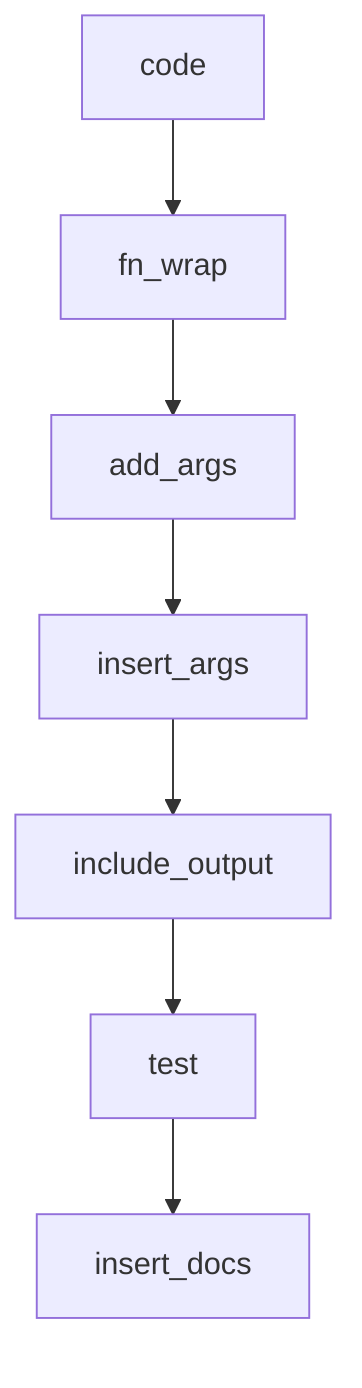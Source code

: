 flowchart
    code --> 
      fn_wrap --> 
      add_args --> 
      insert_args --> 
      include_output --> 
      test --> 
      insert_docs